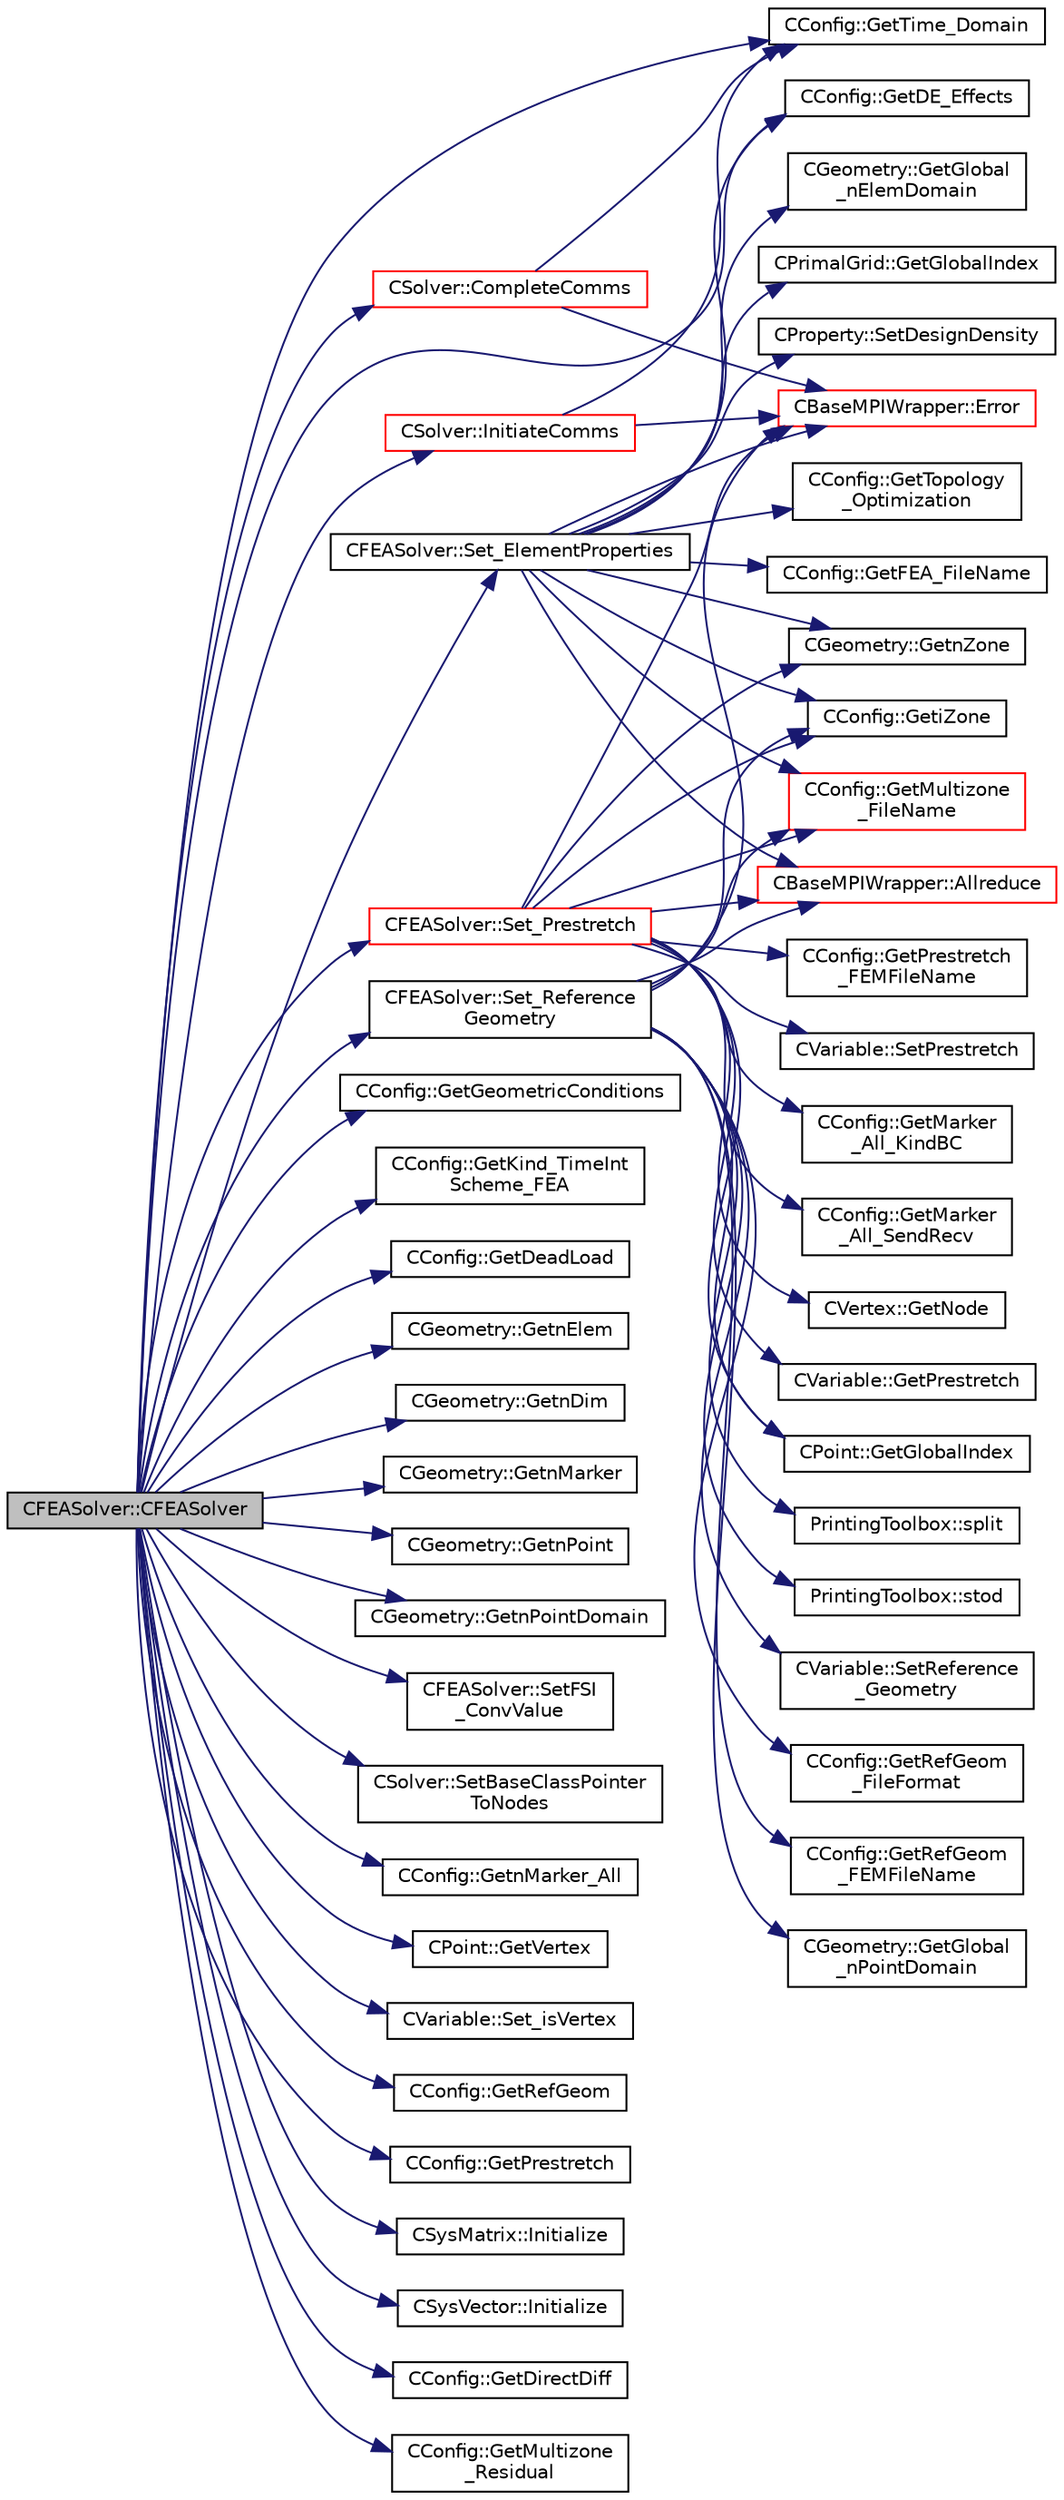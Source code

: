 digraph "CFEASolver::CFEASolver"
{
  edge [fontname="Helvetica",fontsize="10",labelfontname="Helvetica",labelfontsize="10"];
  node [fontname="Helvetica",fontsize="10",shape=record];
  rankdir="LR";
  Node2 [label="CFEASolver::CFEASolver",height=0.2,width=0.4,color="black", fillcolor="grey75", style="filled", fontcolor="black"];
  Node2 -> Node3 [color="midnightblue",fontsize="10",style="solid",fontname="Helvetica"];
  Node3 [label="CConfig::GetTime_Domain",height=0.2,width=0.4,color="black", fillcolor="white", style="filled",URL="$class_c_config.html#a6a11350b3c8d7577318be43cda6f7292",tooltip="Check if the multizone problem is solved for time domain. "];
  Node2 -> Node4 [color="midnightblue",fontsize="10",style="solid",fontname="Helvetica"];
  Node4 [label="CConfig::GetGeometricConditions",height=0.2,width=0.4,color="black", fillcolor="white", style="filled",URL="$class_c_config.html#ac036c2fe542984a827ea2f21b3b4d4a6",tooltip="Geometric conditions for the structural solver. "];
  Node2 -> Node5 [color="midnightblue",fontsize="10",style="solid",fontname="Helvetica"];
  Node5 [label="CConfig::GetKind_TimeInt\lScheme_FEA",height=0.2,width=0.4,color="black", fillcolor="white", style="filled",URL="$class_c_config.html#a4cf38e5edc94f4da2cb15201b3f6c09e",tooltip="Get the kind of integration scheme (explicit or implicit) for the flow equations. ..."];
  Node2 -> Node6 [color="midnightblue",fontsize="10",style="solid",fontname="Helvetica"];
  Node6 [label="CConfig::GetDE_Effects",height=0.2,width=0.4,color="black", fillcolor="white", style="filled",URL="$class_c_config.html#a8ad45b179ddabec5652dbf4b517fbbf0",tooltip="Decide whether to apply DE effects to the model. "];
  Node2 -> Node7 [color="midnightblue",fontsize="10",style="solid",fontname="Helvetica"];
  Node7 [label="CConfig::GetDeadLoad",height=0.2,width=0.4,color="black", fillcolor="white", style="filled",URL="$class_c_config.html#aaef2961fe22e9367e55fcc4bd8796aaf",tooltip="Decide whether to apply dead loads to the model. "];
  Node2 -> Node8 [color="midnightblue",fontsize="10",style="solid",fontname="Helvetica"];
  Node8 [label="CGeometry::GetnElem",height=0.2,width=0.4,color="black", fillcolor="white", style="filled",URL="$class_c_geometry.html#a4ae48ec038df1f5ee7c1daadabea5e99",tooltip="Get number of elements. "];
  Node2 -> Node9 [color="midnightblue",fontsize="10",style="solid",fontname="Helvetica"];
  Node9 [label="CGeometry::GetnDim",height=0.2,width=0.4,color="black", fillcolor="white", style="filled",URL="$class_c_geometry.html#a2af01006c0c4f74ba089582f1a3587fe",tooltip="Get number of coordinates. "];
  Node2 -> Node10 [color="midnightblue",fontsize="10",style="solid",fontname="Helvetica"];
  Node10 [label="CGeometry::GetnMarker",height=0.2,width=0.4,color="black", fillcolor="white", style="filled",URL="$class_c_geometry.html#a3c899d1370312702c189a8ee95a63ef7",tooltip="Get number of markers. "];
  Node2 -> Node11 [color="midnightblue",fontsize="10",style="solid",fontname="Helvetica"];
  Node11 [label="CGeometry::GetnPoint",height=0.2,width=0.4,color="black", fillcolor="white", style="filled",URL="$class_c_geometry.html#aa68b666b38f4d2c7021736ae86940f44",tooltip="Get number of points. "];
  Node2 -> Node12 [color="midnightblue",fontsize="10",style="solid",fontname="Helvetica"];
  Node12 [label="CGeometry::GetnPointDomain",height=0.2,width=0.4,color="black", fillcolor="white", style="filled",URL="$class_c_geometry.html#a4fc7de3bff7b6f8c35717016d6f8fcb2",tooltip="Get number of real points (that belong to the domain). "];
  Node2 -> Node13 [color="midnightblue",fontsize="10",style="solid",fontname="Helvetica"];
  Node13 [label="CFEASolver::Set_ElementProperties",height=0.2,width=0.4,color="black", fillcolor="white", style="filled",URL="$class_c_f_e_a_solver.html#a30646a552a50f0361d80ba99149eeff1",tooltip="Set container of element properties. "];
  Node13 -> Node14 [color="midnightblue",fontsize="10",style="solid",fontname="Helvetica"];
  Node14 [label="CConfig::GetiZone",height=0.2,width=0.4,color="black", fillcolor="white", style="filled",URL="$class_c_config.html#ac09e21f44792b38adb3f933a4426b25f",tooltip="Provides the number of varaibles. "];
  Node13 -> Node15 [color="midnightblue",fontsize="10",style="solid",fontname="Helvetica"];
  Node15 [label="CGeometry::GetnZone",height=0.2,width=0.4,color="black", fillcolor="white", style="filled",URL="$class_c_geometry.html#a9c19673865bedc65b6f3a27ba7b81967",tooltip="Get number of zones. "];
  Node13 -> Node16 [color="midnightblue",fontsize="10",style="solid",fontname="Helvetica"];
  Node16 [label="CConfig::GetTopology\l_Optimization",height=0.2,width=0.4,color="black", fillcolor="white", style="filled",URL="$class_c_config.html#aaf3e38ba9bf594bc2d636158d1dbf305",tooltip="Get topology optimization. "];
  Node13 -> Node17 [color="midnightblue",fontsize="10",style="solid",fontname="Helvetica"];
  Node17 [label="CConfig::GetFEA_FileName",height=0.2,width=0.4,color="black", fillcolor="white", style="filled",URL="$class_c_config.html#a03b738830fef0dc39082f4329e59dbb6",tooltip="Get the name of the file with the element properties for structural problems. "];
  Node13 -> Node18 [color="midnightblue",fontsize="10",style="solid",fontname="Helvetica"];
  Node18 [label="CConfig::GetMultizone\l_FileName",height=0.2,width=0.4,color="red", fillcolor="white", style="filled",URL="$class_c_config.html#af4d81fc4ec805bb4a89f3739048d8824",tooltip="Append the zone index to the restart or the solution files. "];
  Node13 -> Node21 [color="midnightblue",fontsize="10",style="solid",fontname="Helvetica"];
  Node21 [label="CBaseMPIWrapper::Error",height=0.2,width=0.4,color="red", fillcolor="white", style="filled",URL="$class_c_base_m_p_i_wrapper.html#a04457c47629bda56704e6a8804833eeb"];
  Node13 -> Node23 [color="midnightblue",fontsize="10",style="solid",fontname="Helvetica"];
  Node23 [label="CGeometry::GetGlobal\l_nElemDomain",height=0.2,width=0.4,color="black", fillcolor="white", style="filled",URL="$class_c_geometry.html#a5147a23b78a0b45cfb25d76c17ed552d",tooltip="A virtual member. "];
  Node13 -> Node24 [color="midnightblue",fontsize="10",style="solid",fontname="Helvetica"];
  Node24 [label="CPrimalGrid::GetGlobalIndex",height=0.2,width=0.4,color="black", fillcolor="white", style="filled",URL="$class_c_primal_grid.html#a403a8b285dcea42521ab72b931a83e1a",tooltip="Get the element global index in a parallel computation. "];
  Node13 -> Node6 [color="midnightblue",fontsize="10",style="solid",fontname="Helvetica"];
  Node13 -> Node25 [color="midnightblue",fontsize="10",style="solid",fontname="Helvetica"];
  Node25 [label="CProperty::SetDesignDensity",height=0.2,width=0.4,color="black", fillcolor="white", style="filled",URL="$class_c_property.html#a8f6b49dba6a07054bd15ce5c8efeca95",tooltip="Set the Design density (topology optimization variable). "];
  Node13 -> Node26 [color="midnightblue",fontsize="10",style="solid",fontname="Helvetica"];
  Node26 [label="CBaseMPIWrapper::Allreduce",height=0.2,width=0.4,color="red", fillcolor="white", style="filled",URL="$class_c_base_m_p_i_wrapper.html#a637b6fd917a8ca91ce748ba88e0d66b6"];
  Node2 -> Node28 [color="midnightblue",fontsize="10",style="solid",fontname="Helvetica"];
  Node28 [label="CFEASolver::SetFSI\l_ConvValue",height=0.2,width=0.4,color="black", fillcolor="white", style="filled",URL="$class_c_f_e_a_solver.html#a3221651c878c93b18fb8493989549060",tooltip="Get the value of the FSI convergence. "];
  Node2 -> Node29 [color="midnightblue",fontsize="10",style="solid",fontname="Helvetica"];
  Node29 [label="CSolver::SetBaseClassPointer\lToNodes",height=0.2,width=0.4,color="black", fillcolor="white", style="filled",URL="$class_c_solver.html#ad982896202dae6e41bfd3568f597cf46",tooltip="Call this method to set \"base_nodes\" after the \"nodes\" variable of the derived solver is instantiated..."];
  Node2 -> Node30 [color="midnightblue",fontsize="10",style="solid",fontname="Helvetica"];
  Node30 [label="CConfig::GetnMarker_All",height=0.2,width=0.4,color="black", fillcolor="white", style="filled",URL="$class_c_config.html#a300c4884edfc0c2acf395036439004f4",tooltip="Get the total number of boundary markers including send/receive domains. "];
  Node2 -> Node31 [color="midnightblue",fontsize="10",style="solid",fontname="Helvetica"];
  Node31 [label="CPoint::GetVertex",height=0.2,width=0.4,color="black", fillcolor="white", style="filled",URL="$class_c_point.html#aceac27af50af6500a034b86b329532a0",tooltip="Get the vertex that compose the control volume for a marker. "];
  Node2 -> Node32 [color="midnightblue",fontsize="10",style="solid",fontname="Helvetica"];
  Node32 [label="CVariable::Set_isVertex",height=0.2,width=0.4,color="black", fillcolor="white", style="filled",URL="$class_c_variable.html#a21e8d2e42c9a6d885066ee9dad5bd11d",tooltip="A virtual member. "];
  Node2 -> Node33 [color="midnightblue",fontsize="10",style="solid",fontname="Helvetica"];
  Node33 [label="CConfig::GetRefGeom",height=0.2,width=0.4,color="black", fillcolor="white", style="filled",URL="$class_c_config.html#a4ef2f88aba8eed86ee2850e48d732545",tooltip="Decide whether it&#39;s necessary to read a reference geometry. "];
  Node2 -> Node34 [color="midnightblue",fontsize="10",style="solid",fontname="Helvetica"];
  Node34 [label="CFEASolver::Set_Reference\lGeometry",height=0.2,width=0.4,color="black", fillcolor="white", style="filled",URL="$class_c_f_e_a_solver.html#ae7d8e55f2ec6a53af24eec6d096e9953",tooltip="Set a reference geometry for . "];
  Node34 -> Node14 [color="midnightblue",fontsize="10",style="solid",fontname="Helvetica"];
  Node34 -> Node35 [color="midnightblue",fontsize="10",style="solid",fontname="Helvetica"];
  Node35 [label="CConfig::GetRefGeom\l_FileFormat",height=0.2,width=0.4,color="black", fillcolor="white", style="filled",URL="$class_c_config.html#a0500261e1afc265656004b8fa21326aa",tooltip="Get the format of the reference geometry file. "];
  Node34 -> Node36 [color="midnightblue",fontsize="10",style="solid",fontname="Helvetica"];
  Node36 [label="CConfig::GetRefGeom\l_FEMFileName",height=0.2,width=0.4,color="black", fillcolor="white", style="filled",URL="$class_c_config.html#a2771431d32e969bbf43c812deb5a90c0",tooltip="Get the name of the file with the reference geometry of the structural problem. "];
  Node34 -> Node18 [color="midnightblue",fontsize="10",style="solid",fontname="Helvetica"];
  Node34 -> Node21 [color="midnightblue",fontsize="10",style="solid",fontname="Helvetica"];
  Node34 -> Node37 [color="midnightblue",fontsize="10",style="solid",fontname="Helvetica"];
  Node37 [label="CGeometry::GetGlobal\l_nPointDomain",height=0.2,width=0.4,color="black", fillcolor="white", style="filled",URL="$class_c_geometry.html#a22f1fbc70d2133f1d1924cc7b56caee9",tooltip="A virtual member. "];
  Node34 -> Node38 [color="midnightblue",fontsize="10",style="solid",fontname="Helvetica"];
  Node38 [label="CPoint::GetGlobalIndex",height=0.2,width=0.4,color="black", fillcolor="white", style="filled",URL="$class_c_point.html#ab546170a5a03ef210a75fc5531910050",tooltip="Get the global index in a parallel computation. "];
  Node34 -> Node39 [color="midnightblue",fontsize="10",style="solid",fontname="Helvetica"];
  Node39 [label="PrintingToolbox::split",height=0.2,width=0.4,color="black", fillcolor="white", style="filled",URL="$namespace_printing_toolbox.html#abd4b09ef601c48797157b3576d4c7141"];
  Node34 -> Node40 [color="midnightblue",fontsize="10",style="solid",fontname="Helvetica"];
  Node40 [label="PrintingToolbox::stod",height=0.2,width=0.4,color="black", fillcolor="white", style="filled",URL="$namespace_printing_toolbox.html#a8847e43f5ff9dd98f59658edce9da4d6"];
  Node34 -> Node41 [color="midnightblue",fontsize="10",style="solid",fontname="Helvetica"];
  Node41 [label="CVariable::SetReference\l_Geometry",height=0.2,width=0.4,color="black", fillcolor="white", style="filled",URL="$class_c_variable.html#a6f918412ef458abbb679a1fce84b300a",tooltip="A virtual member. "];
  Node34 -> Node26 [color="midnightblue",fontsize="10",style="solid",fontname="Helvetica"];
  Node2 -> Node42 [color="midnightblue",fontsize="10",style="solid",fontname="Helvetica"];
  Node42 [label="CConfig::GetPrestretch",height=0.2,width=0.4,color="black", fillcolor="white", style="filled",URL="$class_c_config.html#a5d4b567b9d086ed10256f8896e12ed17",tooltip="Decide whether it&#39;s necessary to read a reference geometry. "];
  Node2 -> Node43 [color="midnightblue",fontsize="10",style="solid",fontname="Helvetica"];
  Node43 [label="CFEASolver::Set_Prestretch",height=0.2,width=0.4,color="red", fillcolor="white", style="filled",URL="$class_c_f_e_a_solver.html#a97415c38a336c1bb03a74a61be0c3568",tooltip="Set a reference geometry for prestretched conditions. "];
  Node43 -> Node14 [color="midnightblue",fontsize="10",style="solid",fontname="Helvetica"];
  Node43 -> Node15 [color="midnightblue",fontsize="10",style="solid",fontname="Helvetica"];
  Node43 -> Node44 [color="midnightblue",fontsize="10",style="solid",fontname="Helvetica"];
  Node44 [label="CConfig::GetPrestretch\l_FEMFileName",height=0.2,width=0.4,color="black", fillcolor="white", style="filled",URL="$class_c_config.html#a05968ab82a4e4377c9dd27f22723e781",tooltip="Get the name of the file with the reference geometry of the structural problem. "];
  Node43 -> Node18 [color="midnightblue",fontsize="10",style="solid",fontname="Helvetica"];
  Node43 -> Node21 [color="midnightblue",fontsize="10",style="solid",fontname="Helvetica"];
  Node43 -> Node38 [color="midnightblue",fontsize="10",style="solid",fontname="Helvetica"];
  Node43 -> Node45 [color="midnightblue",fontsize="10",style="solid",fontname="Helvetica"];
  Node45 [label="CVariable::SetPrestretch",height=0.2,width=0.4,color="black", fillcolor="white", style="filled",URL="$class_c_variable.html#a4c1c2a7a59bfcbabe841213476733d20",tooltip="A virtual member. "];
  Node43 -> Node26 [color="midnightblue",fontsize="10",style="solid",fontname="Helvetica"];
  Node43 -> Node46 [color="midnightblue",fontsize="10",style="solid",fontname="Helvetica"];
  Node46 [label="CConfig::GetMarker\l_All_KindBC",height=0.2,width=0.4,color="black", fillcolor="white", style="filled",URL="$class_c_config.html#a57d43acc1457d2d27095ce006218862e",tooltip="Get the kind of boundary for each marker. "];
  Node43 -> Node47 [color="midnightblue",fontsize="10",style="solid",fontname="Helvetica"];
  Node47 [label="CConfig::GetMarker\l_All_SendRecv",height=0.2,width=0.4,color="black", fillcolor="white", style="filled",URL="$class_c_config.html#a778a77ff2b9e1d359eab9b2d2106fa81",tooltip="Get the send-receive information for a marker val_marker. "];
  Node43 -> Node48 [color="midnightblue",fontsize="10",style="solid",fontname="Helvetica"];
  Node48 [label="CVertex::GetNode",height=0.2,width=0.4,color="black", fillcolor="white", style="filled",URL="$class_c_vertex.html#a95c513bf927464157ed96b6c79779a1f",tooltip="Get the node of the vertex. "];
  Node43 -> Node49 [color="midnightblue",fontsize="10",style="solid",fontname="Helvetica"];
  Node49 [label="CVariable::GetPrestretch",height=0.2,width=0.4,color="black", fillcolor="white", style="filled",URL="$class_c_variable.html#a218ef8b4d9557efbf41e60dc5ccdb50d",tooltip="A virtual member. "];
  Node2 -> Node51 [color="midnightblue",fontsize="10",style="solid",fontname="Helvetica"];
  Node51 [label="CSysMatrix::Initialize",height=0.2,width=0.4,color="black", fillcolor="white", style="filled",URL="$class_c_sys_matrix.html#a26223555fd7147cfd6309a8030d40209",tooltip="Initializes sparse matrix system. "];
  Node2 -> Node52 [color="midnightblue",fontsize="10",style="solid",fontname="Helvetica"];
  Node52 [label="CSysVector::Initialize",height=0.2,width=0.4,color="black", fillcolor="white", style="filled",URL="$class_c_sys_vector.html#a2b0568c6a0e39591ac7ab0e1e91ce10c",tooltip="Initialize the class. "];
  Node2 -> Node53 [color="midnightblue",fontsize="10",style="solid",fontname="Helvetica"];
  Node53 [label="CConfig::GetDirectDiff",height=0.2,width=0.4,color="black", fillcolor="white", style="filled",URL="$class_c_config.html#a16fdb3ee7c760f2f129778f6162a1fe4",tooltip="Get the direct differentation method. "];
  Node2 -> Node54 [color="midnightblue",fontsize="10",style="solid",fontname="Helvetica"];
  Node54 [label="CConfig::GetMultizone\l_Residual",height=0.2,width=0.4,color="black", fillcolor="white", style="filled",URL="$class_c_config.html#abd1f94f9b9f17144e4269a459781ea3e",tooltip="Check if the mesh read supports multiple zones. "];
  Node2 -> Node55 [color="midnightblue",fontsize="10",style="solid",fontname="Helvetica"];
  Node55 [label="CSolver::InitiateComms",height=0.2,width=0.4,color="red", fillcolor="white", style="filled",URL="$class_c_solver.html#a68ef94bc50683bd1f1d750b4a8cb7351",tooltip="Routine to load a solver quantity into the data structures for MPI point-to-point communication and t..."];
  Node55 -> Node3 [color="midnightblue",fontsize="10",style="solid",fontname="Helvetica"];
  Node55 -> Node21 [color="midnightblue",fontsize="10",style="solid",fontname="Helvetica"];
  Node2 -> Node82 [color="midnightblue",fontsize="10",style="solid",fontname="Helvetica"];
  Node82 [label="CSolver::CompleteComms",height=0.2,width=0.4,color="red", fillcolor="white", style="filled",URL="$class_c_solver.html#a8d3046ad54e177f0705a2bff99c1cf16",tooltip="Routine to complete the set of non-blocking communications launched by InitiateComms() and unpacking ..."];
  Node82 -> Node3 [color="midnightblue",fontsize="10",style="solid",fontname="Helvetica"];
  Node82 -> Node21 [color="midnightblue",fontsize="10",style="solid",fontname="Helvetica"];
}
